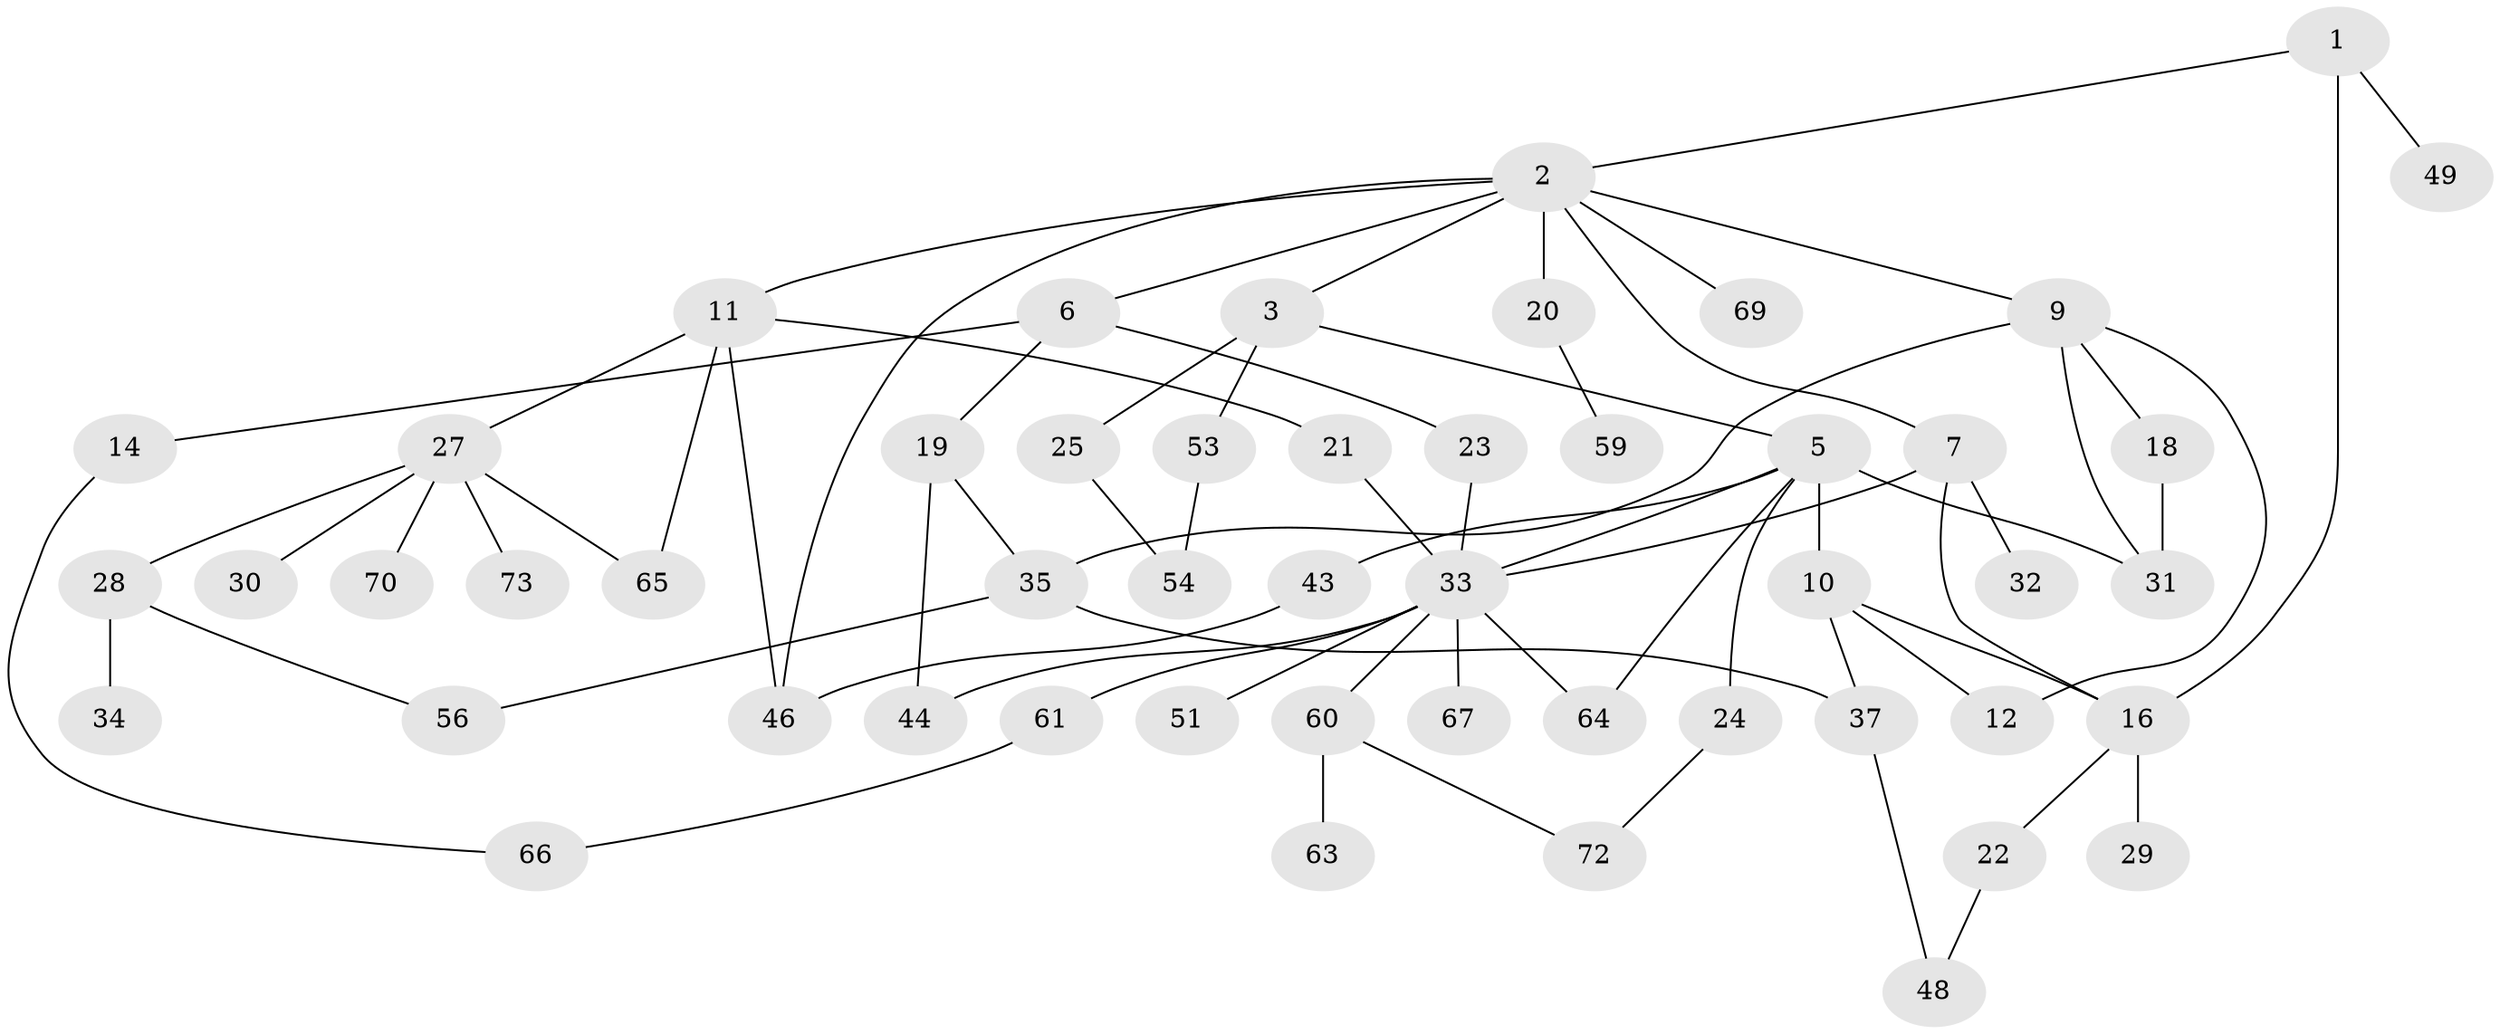 // original degree distribution, {4: 0.1095890410958904, 8: 0.0136986301369863, 6: 0.0136986301369863, 3: 0.273972602739726, 2: 0.3150684931506849, 5: 0.0273972602739726, 1: 0.2328767123287671, 7: 0.0136986301369863}
// Generated by graph-tools (version 1.1) at 2025/10/02/27/25 16:10:53]
// undirected, 51 vertices, 70 edges
graph export_dot {
graph [start="1"]
  node [color=gray90,style=filled];
  1 [super="+40"];
  2 [super="+4"];
  3 [super="+8"];
  5 [super="+38"];
  6 [super="+15"];
  7 [super="+26"];
  9 [super="+52"];
  10 [super="+41"];
  11 [super="+13"];
  12;
  14;
  16 [super="+17"];
  18 [super="+58"];
  19;
  20 [super="+42"];
  21 [super="+45"];
  22;
  23;
  24;
  25;
  27 [super="+62"];
  28 [super="+47"];
  29;
  30 [super="+55"];
  31;
  32;
  33 [super="+39"];
  34;
  35 [super="+36"];
  37;
  43;
  44 [super="+57"];
  46 [super="+71"];
  48 [super="+50"];
  49;
  51;
  53;
  54 [super="+68"];
  56;
  59;
  60;
  61;
  63;
  64;
  65;
  66;
  67;
  69;
  70;
  72;
  73;
  1 -- 2;
  1 -- 16;
  1 -- 49;
  2 -- 3;
  2 -- 6;
  2 -- 11;
  2 -- 20 [weight=2];
  2 -- 69;
  2 -- 9;
  2 -- 7;
  2 -- 46;
  3 -- 5;
  3 -- 25;
  3 -- 53;
  5 -- 10;
  5 -- 24;
  5 -- 43;
  5 -- 64;
  5 -- 31;
  5 -- 33;
  6 -- 14;
  6 -- 19;
  6 -- 23;
  7 -- 32;
  7 -- 33;
  7 -- 16;
  9 -- 18;
  9 -- 12;
  9 -- 31;
  9 -- 35;
  10 -- 12;
  10 -- 16;
  10 -- 37;
  11 -- 21;
  11 -- 65;
  11 -- 27;
  11 -- 46;
  14 -- 66;
  16 -- 29;
  16 -- 22;
  18 -- 31;
  19 -- 35;
  19 -- 44;
  20 -- 59;
  21 -- 33;
  22 -- 48;
  23 -- 33;
  24 -- 72;
  25 -- 54;
  27 -- 28;
  27 -- 30;
  27 -- 73;
  27 -- 65;
  27 -- 70;
  28 -- 34;
  28 -- 56;
  33 -- 60;
  33 -- 61;
  33 -- 64;
  33 -- 67;
  33 -- 51;
  33 -- 44;
  35 -- 37;
  35 -- 56;
  37 -- 48;
  43 -- 46;
  53 -- 54;
  60 -- 63;
  60 -- 72;
  61 -- 66;
}
